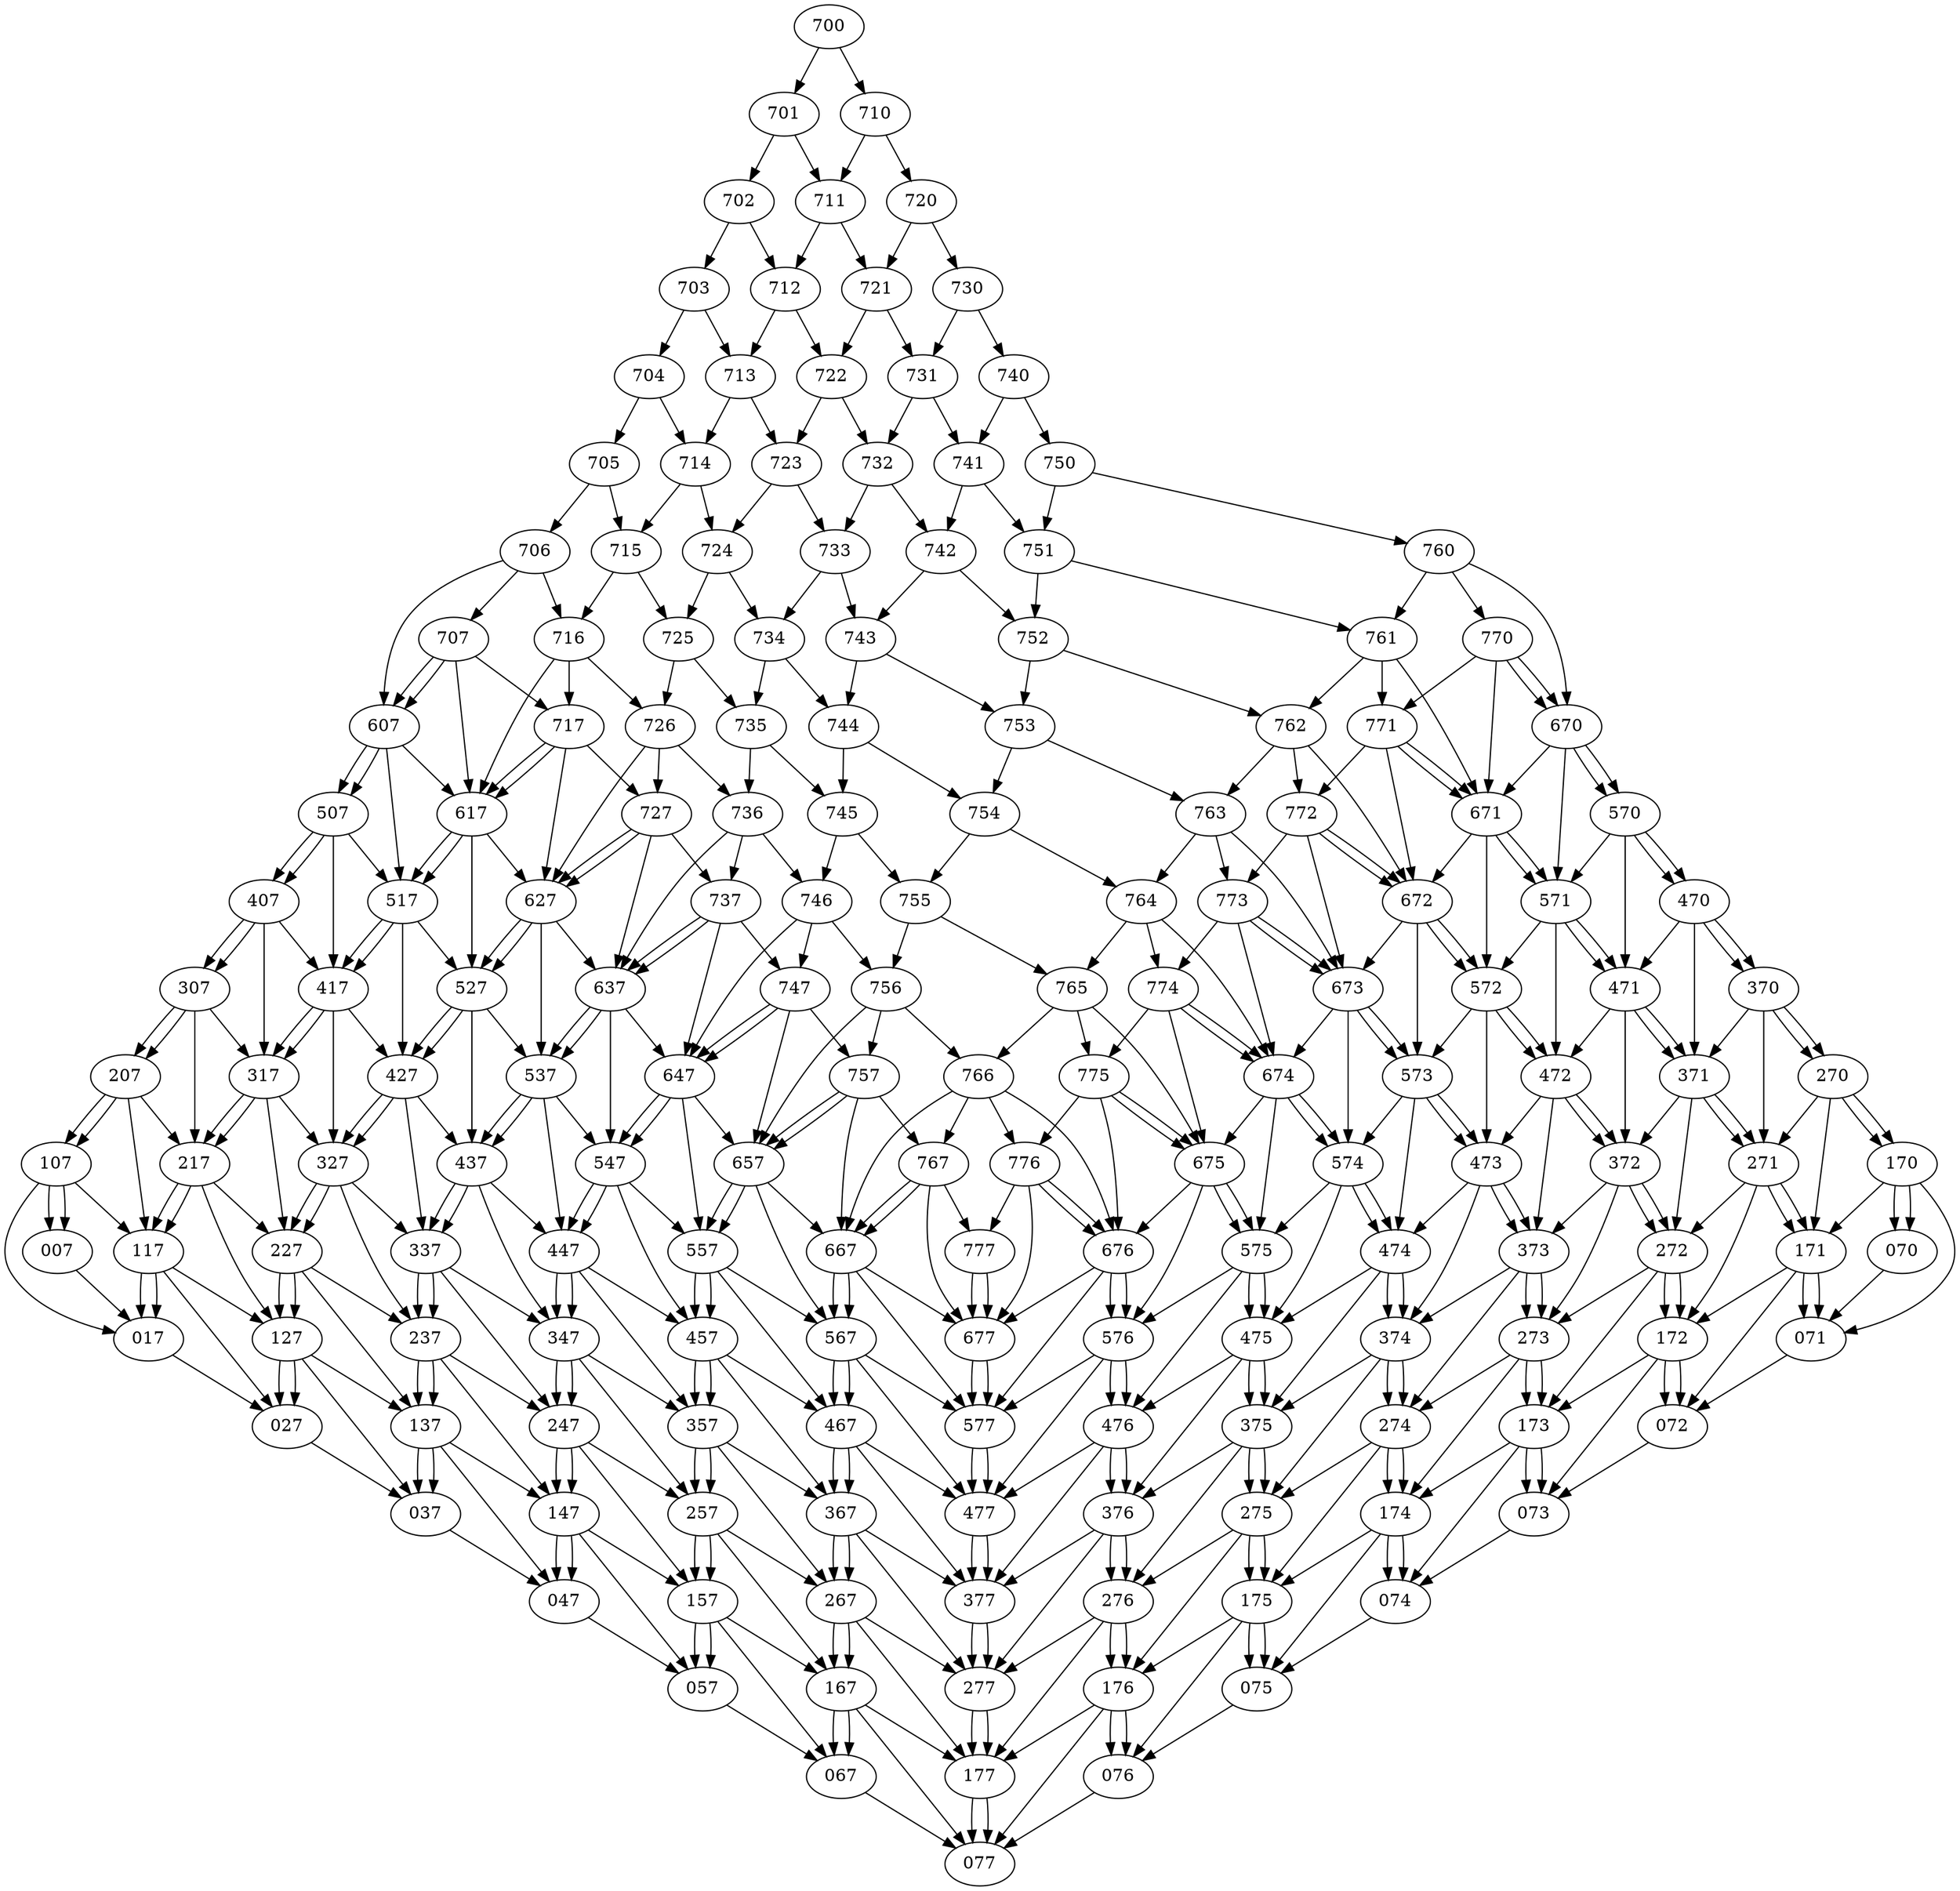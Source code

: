 digraph G{

{node_1 [label="007"];
node_2 [label="017"];
node_3 [label="027"];
node_4 [label="037"];
node_5 [label="047"];
node_6 [label="057"];
node_7 [label="067"];
node_8 [label="070"];
node_9 [label="071"];
node_10 [label="072"];
node_11 [label="073"];
node_12 [label="074"];
node_13 [label="075"];
node_14 [label="076"];
node_15 [label="077"];
node_16 [label="107"];
node_17 [label="117"];
node_18 [label="127"];
node_19 [label="137"];
node_20 [label="147"];
node_21 [label="157"];
node_22 [label="167"];
node_23 [label="170"];
node_24 [label="171"];
node_25 [label="172"];
node_26 [label="173"];
node_27 [label="174"];
node_28 [label="175"];
node_29 [label="176"];
node_30 [label="177"];
node_31 [label="207"];
node_32 [label="217"];
node_33 [label="227"];
node_34 [label="237"];
node_35 [label="247"];
node_36 [label="257"];
node_37 [label="267"];
node_38 [label="270"];
node_39 [label="271"];
node_40 [label="272"];
node_41 [label="273"];
node_42 [label="274"];
node_43 [label="275"];
node_44 [label="276"];
node_45 [label="277"];
node_46 [label="307"];
node_47 [label="317"];
node_48 [label="327"];
node_49 [label="337"];
node_50 [label="347"];
node_51 [label="357"];
node_52 [label="367"];
node_53 [label="370"];
node_54 [label="371"];
node_55 [label="372"];
node_56 [label="373"];
node_57 [label="374"];
node_58 [label="375"];
node_59 [label="376"];
node_60 [label="377"];
node_61 [label="407"];
node_62 [label="417"];
node_63 [label="427"];
node_64 [label="437"];
node_65 [label="447"];
node_66 [label="457"];
node_67 [label="467"];
node_68 [label="470"];
node_69 [label="471"];
node_70 [label="472"];
node_71 [label="473"];
node_72 [label="474"];
node_73 [label="475"];
node_74 [label="476"];
node_75 [label="477"];
node_76 [label="507"];
node_77 [label="517"];
node_78 [label="527"];
node_79 [label="537"];
node_80 [label="547"];
node_81 [label="557"];
node_82 [label="567"];
node_83 [label="570"];
node_84 [label="571"];
node_85 [label="572"];
node_86 [label="573"];
node_87 [label="574"];
node_88 [label="575"];
node_89 [label="576"];
node_90 [label="577"];
node_91 [label="607"];
node_92 [label="617"];
node_93 [label="627"];
node_94 [label="637"];
node_95 [label="647"];
node_96 [label="657"];
node_97 [label="667"];
node_98 [label="670"];
node_99 [label="671"];
node_100 [label="672"];
node_101 [label="673"];
node_102 [label="674"];
node_103 [label="675"];
node_104 [label="676"];
node_105 [label="677"];
node_106 [label="700"];
node_107 [label="701"];
node_108 [label="702"];
node_109 [label="703"];
node_110 [label="704"];
node_111 [label="705"];
node_112 [label="706"];
node_113 [label="707"];
node_114 [label="710"];
node_115 [label="711"];
node_116 [label="712"];
node_117 [label="713"];
node_118 [label="714"];
node_119 [label="715"];
node_120 [label="716"];
node_121 [label="717"];
node_122 [label="720"];
node_123 [label="721"];
node_124 [label="722"];
node_125 [label="723"];
node_126 [label="724"];
node_127 [label="725"];
node_128 [label="726"];
node_129 [label="727"];
node_130 [label="730"];
node_131 [label="731"];
node_132 [label="732"];
node_133 [label="733"];
node_134 [label="734"];
node_135 [label="735"];
node_136 [label="736"];
node_137 [label="737"];
node_138 [label="740"];
node_139 [label="741"];
node_140 [label="742"];
node_141 [label="743"];
node_142 [label="744"];
node_143 [label="745"];
node_144 [label="746"];
node_145 [label="747"];
node_146 [label="750"];
node_147 [label="751"];
node_148 [label="752"];
node_149 [label="753"];
node_150 [label="754"];
node_151 [label="755"];
node_152 [label="756"];
node_153 [label="757"];
node_154 [label="760"];
node_155 [label="761"];
node_156 [label="762"];
node_157 [label="763"];
node_158 [label="764"];
node_159 [label="765"];
node_160 [label="766"];
node_161 [label="767"];
node_162 [label="770"];
node_163 [label="771"];
node_164 [label="772"];
node_165 [label="773"];
node_166 [label="774"];
node_167 [label="775"];
node_168 [label="776"];
node_169 [label="777"];
}
node_1->node_2[penwidth=1]
node_2->node_3[penwidth=1]
node_3->node_4[penwidth=1]
node_4->node_5[penwidth=1]
node_5->node_6[penwidth=1]
node_6->node_7[penwidth=1]
node_7->node_15[penwidth=1]
node_8->node_9[penwidth=1]
node_9->node_10[penwidth=1]
node_10->node_11[penwidth=1]
node_11->node_12[penwidth=1]
node_12->node_13[penwidth=1]
node_13->node_14[penwidth=1]
node_14->node_15[penwidth=1]
node_16->node_1[penwidth=1]
node_16->node_17[penwidth=1]
node_16->node_2[penwidth=1]
node_16->node_1[penwidth=1]
node_17->node_2[penwidth=1]
node_17->node_18[penwidth=1]
node_17->node_3[penwidth=1]
node_17->node_2[penwidth=1]
node_18->node_3[penwidth=1]
node_18->node_19[penwidth=1]
node_18->node_4[penwidth=1]
node_18->node_3[penwidth=1]
node_19->node_4[penwidth=1]
node_19->node_20[penwidth=1]
node_19->node_5[penwidth=1]
node_19->node_4[penwidth=1]
node_20->node_5[penwidth=1]
node_20->node_21[penwidth=1]
node_20->node_6[penwidth=1]
node_20->node_5[penwidth=1]
node_21->node_6[penwidth=1]
node_21->node_22[penwidth=1]
node_21->node_7[penwidth=1]
node_21->node_6[penwidth=1]
node_22->node_7[penwidth=1]
node_22->node_30[penwidth=1]
node_22->node_15[penwidth=1]
node_22->node_7[penwidth=1]
node_23->node_8[penwidth=1]
node_23->node_8[penwidth=1]
node_23->node_24[penwidth=1]
node_23->node_9[penwidth=1]
node_24->node_9[penwidth=1]
node_24->node_9[penwidth=1]
node_24->node_25[penwidth=1]
node_24->node_10[penwidth=1]
node_25->node_10[penwidth=1]
node_25->node_10[penwidth=1]
node_25->node_26[penwidth=1]
node_25->node_11[penwidth=1]
node_26->node_11[penwidth=1]
node_26->node_11[penwidth=1]
node_26->node_27[penwidth=1]
node_26->node_12[penwidth=1]
node_27->node_12[penwidth=1]
node_27->node_12[penwidth=1]
node_27->node_28[penwidth=1]
node_27->node_13[penwidth=1]
node_28->node_13[penwidth=1]
node_28->node_13[penwidth=1]
node_28->node_29[penwidth=1]
node_28->node_14[penwidth=1]
node_29->node_14[penwidth=1]
node_29->node_14[penwidth=1]
node_29->node_30[penwidth=1]
node_29->node_15[penwidth=1]
node_30->node_15[penwidth=1]
node_30->node_15[penwidth=1]
node_31->node_16[penwidth=1]
node_31->node_32[penwidth=1]
node_31->node_17[penwidth=1]
node_31->node_16[penwidth=1]
node_32->node_17[penwidth=1]
node_32->node_33[penwidth=1]
node_32->node_18[penwidth=1]
node_32->node_17[penwidth=1]
node_33->node_18[penwidth=1]
node_33->node_34[penwidth=1]
node_33->node_19[penwidth=1]
node_33->node_18[penwidth=1]
node_34->node_19[penwidth=1]
node_34->node_35[penwidth=1]
node_34->node_20[penwidth=1]
node_34->node_19[penwidth=1]
node_35->node_20[penwidth=1]
node_35->node_36[penwidth=1]
node_35->node_21[penwidth=1]
node_35->node_20[penwidth=1]
node_36->node_21[penwidth=1]
node_36->node_37[penwidth=1]
node_36->node_22[penwidth=1]
node_36->node_21[penwidth=1]
node_37->node_22[penwidth=1]
node_37->node_45[penwidth=1]
node_37->node_30[penwidth=1]
node_37->node_22[penwidth=1]
node_38->node_23[penwidth=1]
node_38->node_23[penwidth=1]
node_38->node_39[penwidth=1]
node_38->node_24[penwidth=1]
node_39->node_24[penwidth=1]
node_39->node_24[penwidth=1]
node_39->node_40[penwidth=1]
node_39->node_25[penwidth=1]
node_40->node_25[penwidth=1]
node_40->node_25[penwidth=1]
node_40->node_41[penwidth=1]
node_40->node_26[penwidth=1]
node_41->node_26[penwidth=1]
node_41->node_26[penwidth=1]
node_41->node_42[penwidth=1]
node_41->node_27[penwidth=1]
node_42->node_27[penwidth=1]
node_42->node_27[penwidth=1]
node_42->node_43[penwidth=1]
node_42->node_28[penwidth=1]
node_43->node_28[penwidth=1]
node_43->node_28[penwidth=1]
node_43->node_44[penwidth=1]
node_43->node_29[penwidth=1]
node_44->node_29[penwidth=1]
node_44->node_29[penwidth=1]
node_44->node_45[penwidth=1]
node_44->node_30[penwidth=1]
node_45->node_30[penwidth=1]
node_45->node_30[penwidth=1]
node_46->node_31[penwidth=1]
node_46->node_47[penwidth=1]
node_46->node_32[penwidth=1]
node_46->node_31[penwidth=1]
node_47->node_32[penwidth=1]
node_47->node_48[penwidth=1]
node_47->node_33[penwidth=1]
node_47->node_32[penwidth=1]
node_48->node_33[penwidth=1]
node_48->node_49[penwidth=1]
node_48->node_34[penwidth=1]
node_48->node_33[penwidth=1]
node_49->node_34[penwidth=1]
node_49->node_50[penwidth=1]
node_49->node_35[penwidth=1]
node_49->node_34[penwidth=1]
node_50->node_35[penwidth=1]
node_50->node_51[penwidth=1]
node_50->node_36[penwidth=1]
node_50->node_35[penwidth=1]
node_51->node_36[penwidth=1]
node_51->node_52[penwidth=1]
node_51->node_37[penwidth=1]
node_51->node_36[penwidth=1]
node_52->node_37[penwidth=1]
node_52->node_60[penwidth=1]
node_52->node_45[penwidth=1]
node_52->node_37[penwidth=1]
node_53->node_38[penwidth=1]
node_53->node_38[penwidth=1]
node_53->node_54[penwidth=1]
node_53->node_39[penwidth=1]
node_54->node_39[penwidth=1]
node_54->node_39[penwidth=1]
node_54->node_55[penwidth=1]
node_54->node_40[penwidth=1]
node_55->node_40[penwidth=1]
node_55->node_40[penwidth=1]
node_55->node_56[penwidth=1]
node_55->node_41[penwidth=1]
node_56->node_41[penwidth=1]
node_56->node_41[penwidth=1]
node_56->node_57[penwidth=1]
node_56->node_42[penwidth=1]
node_57->node_42[penwidth=1]
node_57->node_42[penwidth=1]
node_57->node_58[penwidth=1]
node_57->node_43[penwidth=1]
node_58->node_43[penwidth=1]
node_58->node_43[penwidth=1]
node_58->node_59[penwidth=1]
node_58->node_44[penwidth=1]
node_59->node_44[penwidth=1]
node_59->node_44[penwidth=1]
node_59->node_60[penwidth=1]
node_59->node_45[penwidth=1]
node_60->node_45[penwidth=1]
node_60->node_45[penwidth=1]
node_61->node_46[penwidth=1]
node_61->node_62[penwidth=1]
node_61->node_47[penwidth=1]
node_61->node_46[penwidth=1]
node_62->node_47[penwidth=1]
node_62->node_63[penwidth=1]
node_62->node_48[penwidth=1]
node_62->node_47[penwidth=1]
node_63->node_48[penwidth=1]
node_63->node_64[penwidth=1]
node_63->node_49[penwidth=1]
node_63->node_48[penwidth=1]
node_64->node_49[penwidth=1]
node_64->node_65[penwidth=1]
node_64->node_50[penwidth=1]
node_64->node_49[penwidth=1]
node_65->node_50[penwidth=1]
node_65->node_66[penwidth=1]
node_65->node_51[penwidth=1]
node_65->node_50[penwidth=1]
node_66->node_51[penwidth=1]
node_66->node_67[penwidth=1]
node_66->node_52[penwidth=1]
node_66->node_51[penwidth=1]
node_67->node_52[penwidth=1]
node_67->node_75[penwidth=1]
node_67->node_60[penwidth=1]
node_67->node_52[penwidth=1]
node_68->node_53[penwidth=1]
node_68->node_53[penwidth=1]
node_68->node_69[penwidth=1]
node_68->node_54[penwidth=1]
node_69->node_54[penwidth=1]
node_69->node_54[penwidth=1]
node_69->node_70[penwidth=1]
node_69->node_55[penwidth=1]
node_70->node_55[penwidth=1]
node_70->node_55[penwidth=1]
node_70->node_71[penwidth=1]
node_70->node_56[penwidth=1]
node_71->node_56[penwidth=1]
node_71->node_56[penwidth=1]
node_71->node_72[penwidth=1]
node_71->node_57[penwidth=1]
node_72->node_57[penwidth=1]
node_72->node_57[penwidth=1]
node_72->node_73[penwidth=1]
node_72->node_58[penwidth=1]
node_73->node_58[penwidth=1]
node_73->node_58[penwidth=1]
node_73->node_74[penwidth=1]
node_73->node_59[penwidth=1]
node_74->node_59[penwidth=1]
node_74->node_59[penwidth=1]
node_74->node_75[penwidth=1]
node_74->node_60[penwidth=1]
node_75->node_60[penwidth=1]
node_75->node_60[penwidth=1]
node_76->node_61[penwidth=1]
node_76->node_77[penwidth=1]
node_76->node_62[penwidth=1]
node_76->node_61[penwidth=1]
node_77->node_62[penwidth=1]
node_77->node_78[penwidth=1]
node_77->node_63[penwidth=1]
node_77->node_62[penwidth=1]
node_78->node_63[penwidth=1]
node_78->node_79[penwidth=1]
node_78->node_64[penwidth=1]
node_78->node_63[penwidth=1]
node_79->node_64[penwidth=1]
node_79->node_80[penwidth=1]
node_79->node_65[penwidth=1]
node_79->node_64[penwidth=1]
node_80->node_65[penwidth=1]
node_80->node_81[penwidth=1]
node_80->node_66[penwidth=1]
node_80->node_65[penwidth=1]
node_81->node_66[penwidth=1]
node_81->node_82[penwidth=1]
node_81->node_67[penwidth=1]
node_81->node_66[penwidth=1]
node_82->node_67[penwidth=1]
node_82->node_90[penwidth=1]
node_82->node_75[penwidth=1]
node_82->node_67[penwidth=1]
node_83->node_68[penwidth=1]
node_83->node_68[penwidth=1]
node_83->node_84[penwidth=1]
node_83->node_69[penwidth=1]
node_84->node_69[penwidth=1]
node_84->node_69[penwidth=1]
node_84->node_85[penwidth=1]
node_84->node_70[penwidth=1]
node_85->node_70[penwidth=1]
node_85->node_70[penwidth=1]
node_85->node_86[penwidth=1]
node_85->node_71[penwidth=1]
node_86->node_71[penwidth=1]
node_86->node_71[penwidth=1]
node_86->node_87[penwidth=1]
node_86->node_72[penwidth=1]
node_87->node_72[penwidth=1]
node_87->node_72[penwidth=1]
node_87->node_88[penwidth=1]
node_87->node_73[penwidth=1]
node_88->node_73[penwidth=1]
node_88->node_73[penwidth=1]
node_88->node_89[penwidth=1]
node_88->node_74[penwidth=1]
node_89->node_74[penwidth=1]
node_89->node_74[penwidth=1]
node_89->node_90[penwidth=1]
node_89->node_75[penwidth=1]
node_90->node_75[penwidth=1]
node_90->node_75[penwidth=1]
node_91->node_76[penwidth=1]
node_91->node_92[penwidth=1]
node_91->node_77[penwidth=1]
node_91->node_76[penwidth=1]
node_92->node_77[penwidth=1]
node_92->node_93[penwidth=1]
node_92->node_78[penwidth=1]
node_92->node_77[penwidth=1]
node_93->node_78[penwidth=1]
node_93->node_94[penwidth=1]
node_93->node_79[penwidth=1]
node_93->node_78[penwidth=1]
node_94->node_79[penwidth=1]
node_94->node_95[penwidth=1]
node_94->node_80[penwidth=1]
node_94->node_79[penwidth=1]
node_95->node_80[penwidth=1]
node_95->node_96[penwidth=1]
node_95->node_81[penwidth=1]
node_95->node_80[penwidth=1]
node_96->node_81[penwidth=1]
node_96->node_97[penwidth=1]
node_96->node_82[penwidth=1]
node_96->node_81[penwidth=1]
node_97->node_82[penwidth=1]
node_97->node_105[penwidth=1]
node_97->node_90[penwidth=1]
node_97->node_82[penwidth=1]
node_98->node_83[penwidth=1]
node_98->node_83[penwidth=1]
node_98->node_99[penwidth=1]
node_98->node_84[penwidth=1]
node_99->node_84[penwidth=1]
node_99->node_84[penwidth=1]
node_99->node_100[penwidth=1]
node_99->node_85[penwidth=1]
node_100->node_85[penwidth=1]
node_100->node_85[penwidth=1]
node_100->node_101[penwidth=1]
node_100->node_86[penwidth=1]
node_101->node_86[penwidth=1]
node_101->node_86[penwidth=1]
node_101->node_102[penwidth=1]
node_101->node_87[penwidth=1]
node_102->node_87[penwidth=1]
node_102->node_87[penwidth=1]
node_102->node_103[penwidth=1]
node_102->node_88[penwidth=1]
node_103->node_88[penwidth=1]
node_103->node_88[penwidth=1]
node_103->node_104[penwidth=1]
node_103->node_89[penwidth=1]
node_104->node_89[penwidth=1]
node_104->node_89[penwidth=1]
node_104->node_105[penwidth=1]
node_104->node_90[penwidth=1]
node_105->node_90[penwidth=1]
node_105->node_90[penwidth=1]
node_106->node_114[penwidth=1]
node_106->node_107[penwidth=1]
node_107->node_115[penwidth=1]
node_107->node_108[penwidth=1]
node_108->node_116[penwidth=1]
node_108->node_109[penwidth=1]
node_109->node_117[penwidth=1]
node_109->node_110[penwidth=1]
node_110->node_118[penwidth=1]
node_110->node_111[penwidth=1]
node_111->node_119[penwidth=1]
node_111->node_112[penwidth=1]
node_112->node_120[penwidth=1]
node_112->node_113[penwidth=1]
node_112->node_91[penwidth=1]
node_113->node_91[penwidth=1]
node_113->node_121[penwidth=1]
node_113->node_92[penwidth=1]
node_113->node_91[penwidth=1]
node_114->node_122[penwidth=1]
node_114->node_115[penwidth=1]
node_115->node_123[penwidth=1]
node_115->node_116[penwidth=1]
node_116->node_124[penwidth=1]
node_116->node_117[penwidth=1]
node_117->node_125[penwidth=1]
node_117->node_118[penwidth=1]
node_118->node_126[penwidth=1]
node_118->node_119[penwidth=1]
node_119->node_127[penwidth=1]
node_119->node_120[penwidth=1]
node_120->node_128[penwidth=1]
node_120->node_121[penwidth=1]
node_120->node_92[penwidth=1]
node_121->node_92[penwidth=1]
node_121->node_129[penwidth=1]
node_121->node_93[penwidth=1]
node_121->node_92[penwidth=1]
node_122->node_130[penwidth=1]
node_122->node_123[penwidth=1]
node_123->node_131[penwidth=1]
node_123->node_124[penwidth=1]
node_124->node_132[penwidth=1]
node_124->node_125[penwidth=1]
node_125->node_133[penwidth=1]
node_125->node_126[penwidth=1]
node_126->node_134[penwidth=1]
node_126->node_127[penwidth=1]
node_127->node_135[penwidth=1]
node_127->node_128[penwidth=1]
node_128->node_136[penwidth=1]
node_128->node_129[penwidth=1]
node_128->node_93[penwidth=1]
node_129->node_93[penwidth=1]
node_129->node_137[penwidth=1]
node_129->node_94[penwidth=1]
node_129->node_93[penwidth=1]
node_130->node_138[penwidth=1]
node_130->node_131[penwidth=1]
node_131->node_139[penwidth=1]
node_131->node_132[penwidth=1]
node_132->node_140[penwidth=1]
node_132->node_133[penwidth=1]
node_133->node_141[penwidth=1]
node_133->node_134[penwidth=1]
node_134->node_142[penwidth=1]
node_134->node_135[penwidth=1]
node_135->node_143[penwidth=1]
node_135->node_136[penwidth=1]
node_136->node_144[penwidth=1]
node_136->node_137[penwidth=1]
node_136->node_94[penwidth=1]
node_137->node_94[penwidth=1]
node_137->node_145[penwidth=1]
node_137->node_95[penwidth=1]
node_137->node_94[penwidth=1]
node_138->node_146[penwidth=1]
node_138->node_139[penwidth=1]
node_139->node_147[penwidth=1]
node_139->node_140[penwidth=1]
node_140->node_148[penwidth=1]
node_140->node_141[penwidth=1]
node_141->node_149[penwidth=1]
node_141->node_142[penwidth=1]
node_142->node_150[penwidth=1]
node_142->node_143[penwidth=1]
node_143->node_151[penwidth=1]
node_143->node_144[penwidth=1]
node_144->node_152[penwidth=1]
node_144->node_145[penwidth=1]
node_144->node_95[penwidth=1]
node_145->node_95[penwidth=1]
node_145->node_153[penwidth=1]
node_145->node_96[penwidth=1]
node_145->node_95[penwidth=1]
node_146->node_154[penwidth=1]
node_146->node_147[penwidth=1]
node_147->node_155[penwidth=1]
node_147->node_148[penwidth=1]
node_148->node_156[penwidth=1]
node_148->node_149[penwidth=1]
node_149->node_157[penwidth=1]
node_149->node_150[penwidth=1]
node_150->node_158[penwidth=1]
node_150->node_151[penwidth=1]
node_151->node_159[penwidth=1]
node_151->node_152[penwidth=1]
node_152->node_160[penwidth=1]
node_152->node_153[penwidth=1]
node_152->node_96[penwidth=1]
node_153->node_96[penwidth=1]
node_153->node_161[penwidth=1]
node_153->node_97[penwidth=1]
node_153->node_96[penwidth=1]
node_154->node_162[penwidth=1]
node_154->node_98[penwidth=1]
node_154->node_155[penwidth=1]
node_155->node_163[penwidth=1]
node_155->node_99[penwidth=1]
node_155->node_156[penwidth=1]
node_156->node_164[penwidth=1]
node_156->node_100[penwidth=1]
node_156->node_157[penwidth=1]
node_157->node_165[penwidth=1]
node_157->node_101[penwidth=1]
node_157->node_158[penwidth=1]
node_158->node_166[penwidth=1]
node_158->node_102[penwidth=1]
node_158->node_159[penwidth=1]
node_159->node_167[penwidth=1]
node_159->node_103[penwidth=1]
node_159->node_160[penwidth=1]
node_160->node_168[penwidth=1]
node_160->node_104[penwidth=1]
node_160->node_161[penwidth=1]
node_160->node_97[penwidth=1]
node_161->node_97[penwidth=1]
node_161->node_169[penwidth=1]
node_161->node_105[penwidth=1]
node_161->node_97[penwidth=1]
node_162->node_98[penwidth=1]
node_162->node_98[penwidth=1]
node_162->node_163[penwidth=1]
node_162->node_99[penwidth=1]
node_163->node_99[penwidth=1]
node_163->node_99[penwidth=1]
node_163->node_164[penwidth=1]
node_163->node_100[penwidth=1]
node_164->node_100[penwidth=1]
node_164->node_100[penwidth=1]
node_164->node_165[penwidth=1]
node_164->node_101[penwidth=1]
node_165->node_101[penwidth=1]
node_165->node_101[penwidth=1]
node_165->node_166[penwidth=1]
node_165->node_102[penwidth=1]
node_166->node_102[penwidth=1]
node_166->node_102[penwidth=1]
node_166->node_167[penwidth=1]
node_166->node_103[penwidth=1]
node_167->node_103[penwidth=1]
node_167->node_103[penwidth=1]
node_167->node_168[penwidth=1]
node_167->node_104[penwidth=1]
node_168->node_104[penwidth=1]
node_168->node_104[penwidth=1]
node_168->node_169[penwidth=1]
node_168->node_105[penwidth=1]
node_169->node_105[penwidth=1]
node_169->node_105[penwidth=1]
}
